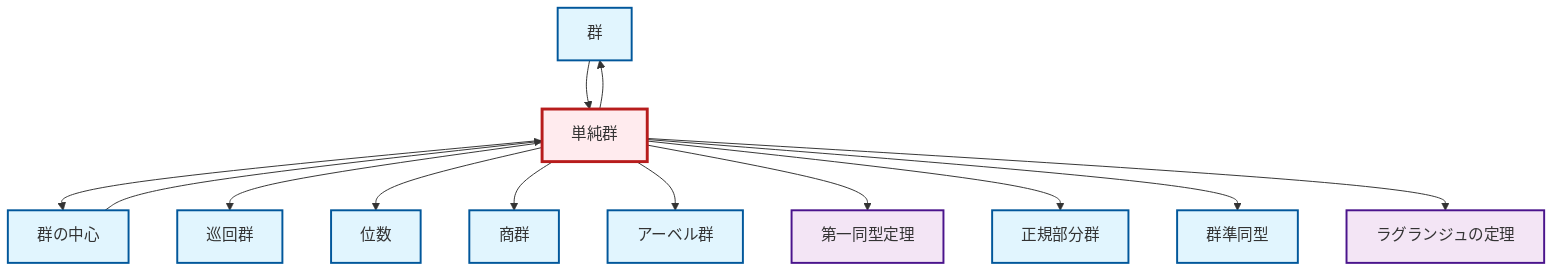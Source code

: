 graph TD
    classDef definition fill:#e1f5fe,stroke:#01579b,stroke-width:2px
    classDef theorem fill:#f3e5f5,stroke:#4a148c,stroke-width:2px
    classDef axiom fill:#fff3e0,stroke:#e65100,stroke-width:2px
    classDef example fill:#e8f5e9,stroke:#1b5e20,stroke-width:2px
    classDef current fill:#ffebee,stroke:#b71c1c,stroke-width:3px
    def-quotient-group["商群"]:::definition
    def-group["群"]:::definition
    thm-lagrange["ラグランジュの定理"]:::theorem
    def-center-of-group["群の中心"]:::definition
    def-abelian-group["アーベル群"]:::definition
    def-normal-subgroup["正規部分群"]:::definition
    thm-first-isomorphism["第一同型定理"]:::theorem
    def-cyclic-group["巡回群"]:::definition
    def-order["位数"]:::definition
    def-simple-group["単純群"]:::definition
    def-homomorphism["群準同型"]:::definition
    def-simple-group --> def-center-of-group
    def-simple-group --> def-cyclic-group
    def-simple-group --> def-order
    def-simple-group --> def-quotient-group
    def-simple-group --> def-group
    def-center-of-group --> def-simple-group
    def-simple-group --> def-abelian-group
    def-simple-group --> thm-first-isomorphism
    def-simple-group --> def-normal-subgroup
    def-simple-group --> def-homomorphism
    def-simple-group --> thm-lagrange
    def-group --> def-simple-group
    class def-simple-group current